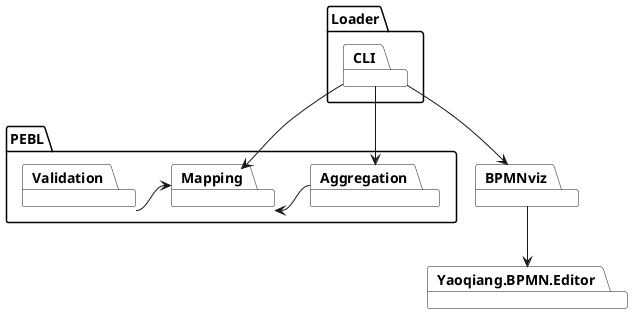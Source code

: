 @startuml
package Loader {
	package CLI
}

package PEBL {
	package Mapping
	package Aggregation
	package Validation
}
package BPMNviz
package Yaoqiang.BPMN.Editor
CLI --> Mapping
CLI --> BPMNviz
Validation -> Mapping
Mapping <- Aggregation
CLI --> Aggregation
BPMNviz --> Yaoqiang.BPMN.Editor

hide empty members
hide empty methods
hide circle

skinparam monochrome true
skinparam shadowing false
skinparam packageStyle rect
skinparam classBackgroundColor white
skinparam nodeBackgroundColor white
skinparam frameBackgroundColor white
skinparam packageBackgroundColor white
@enduml
